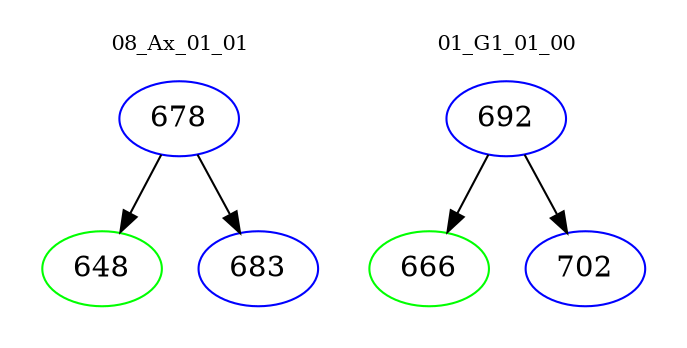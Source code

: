 digraph{
subgraph cluster_0 {
color = white
label = "08_Ax_01_01";
fontsize=10;
T0_678 [label="678", color="blue"]
T0_678 -> T0_648 [color="black"]
T0_648 [label="648", color="green"]
T0_678 -> T0_683 [color="black"]
T0_683 [label="683", color="blue"]
}
subgraph cluster_1 {
color = white
label = "01_G1_01_00";
fontsize=10;
T1_692 [label="692", color="blue"]
T1_692 -> T1_666 [color="black"]
T1_666 [label="666", color="green"]
T1_692 -> T1_702 [color="black"]
T1_702 [label="702", color="blue"]
}
}
